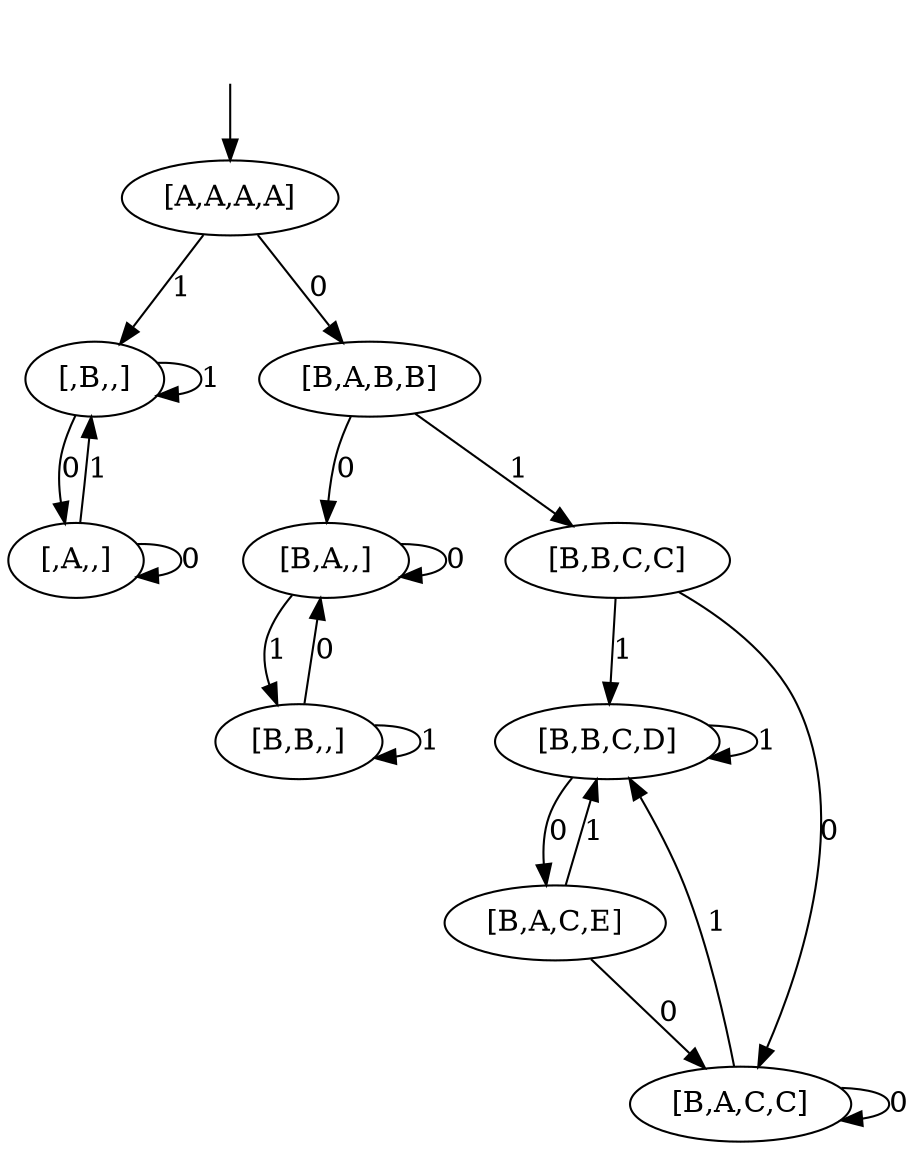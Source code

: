 digraph "Produto" {
_nil [style="invis"];
_nil -> "[A,A,A,A]" [label=""];
"[B,A,,]" -> "[B,A,,]" [label=0];
"[B,A,,]" -> "[B,B,,]" [label=1];
"[B,B,C,D]" -> "[B,A,C,E]" [label=0];
"[B,B,C,D]" -> "[B,B,C,D]" [label=1];
"[B,B,C,C]" -> "[B,A,C,C]" [label=0];
"[B,B,C,C]" -> "[B,B,C,D]" [label=1];
"[,A,,]" -> "[,A,,]" [label=0];
"[,A,,]" -> "[,B,,]" [label=1];
"[,B,,]" -> "[,A,,]" [label=0];
"[,B,,]" -> "[,B,,]" [label=1];
"[A,A,A,A]" -> "[B,A,B,B]" [label=0];
"[A,A,A,A]" -> "[,B,,]" [label=1];
"[B,A,B,B]" -> "[B,A,,]" [label=0];
"[B,A,B,B]" -> "[B,B,C,C]" [label=1];
"[B,A,C,C]" -> "[B,A,C,C]" [label=0];
"[B,A,C,C]" -> "[B,B,C,D]" [label=1];
"[B,A,C,E]" -> "[B,A,C,C]" [label=0];
"[B,A,C,E]" -> "[B,B,C,D]" [label=1];
"[B,B,,]" -> "[B,A,,]" [label=0];
"[B,B,,]" -> "[B,B,,]" [label=1];
}
